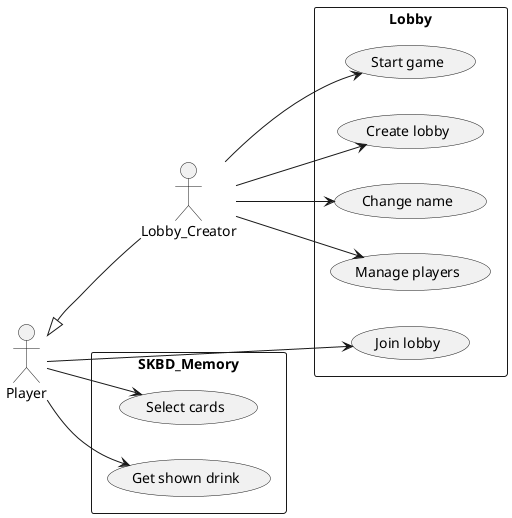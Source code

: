 @startuml Funtional_requirements
left to right direction


Player <|-- Lobby_Creator

rectangle Lobby {
  usecase "Join lobby" as L_UC1
  usecase "Create lobby" as L_UC2
  usecase "Change name" as L_UC3
  usecase "Manage players" as L_UC4
  usecase "Start game" as L_UC5
}

rectangle SKBD_Memory {
  usecase "Select cards" as UC1
  usecase "Get shown drink" as UC2
}

Player --> L_UC1
Lobby_Creator --> L_UC2
Lobby_Creator --> L_UC3
Lobby_Creator --> L_UC4
Lobby_Creator --> L_UC5

Player --> UC1
Player --> UC2


@enduml